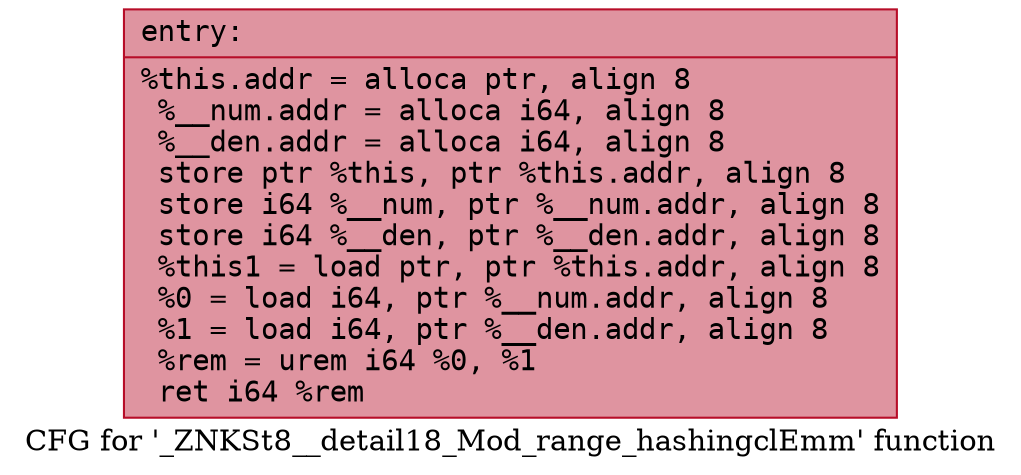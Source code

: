 digraph "CFG for '_ZNKSt8__detail18_Mod_range_hashingclEmm' function" {
	label="CFG for '_ZNKSt8__detail18_Mod_range_hashingclEmm' function";

	Node0x556bfe9e8880 [shape=record,color="#b70d28ff", style=filled, fillcolor="#b70d2870" fontname="Courier",label="{entry:\l|  %this.addr = alloca ptr, align 8\l  %__num.addr = alloca i64, align 8\l  %__den.addr = alloca i64, align 8\l  store ptr %this, ptr %this.addr, align 8\l  store i64 %__num, ptr %__num.addr, align 8\l  store i64 %__den, ptr %__den.addr, align 8\l  %this1 = load ptr, ptr %this.addr, align 8\l  %0 = load i64, ptr %__num.addr, align 8\l  %1 = load i64, ptr %__den.addr, align 8\l  %rem = urem i64 %0, %1\l  ret i64 %rem\l}"];
}

